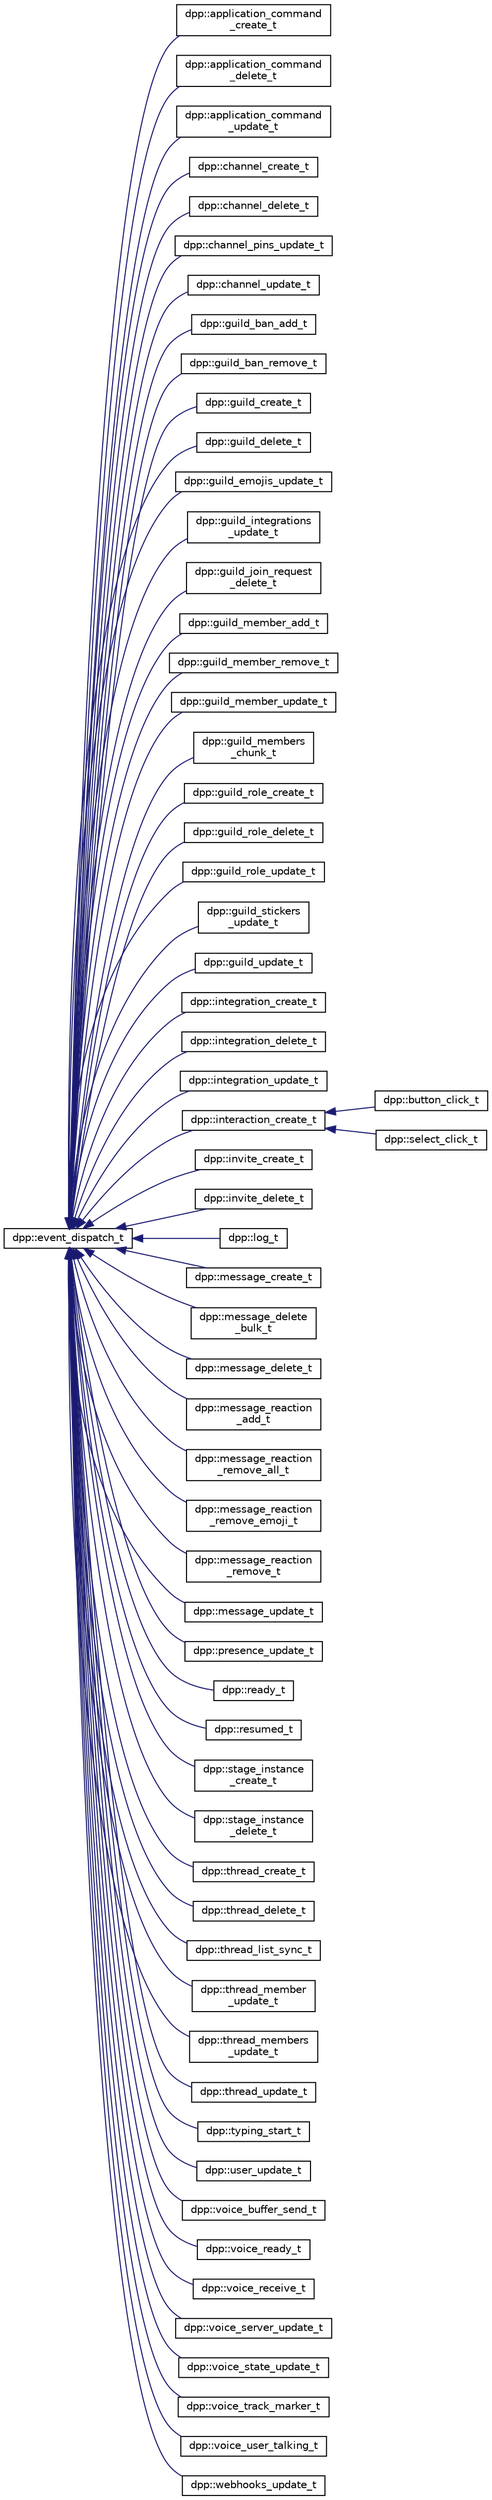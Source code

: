 digraph "Graphical Class Hierarchy"
{
 // INTERACTIVE_SVG=YES
 // LATEX_PDF_SIZE
  bgcolor="transparent";
  edge [fontname="Helvetica",fontsize="10",labelfontname="Helvetica",labelfontsize="10"];
  node [fontname="Helvetica",fontsize="10",shape=record];
  rankdir="LR";
  Node0 [label="dpp::event_dispatch_t",height=0.2,width=0.4,color="black",URL="$structdpp_1_1event__dispatch__t.html",tooltip="Base event parameter struct."];
  Node0 -> Node1 [dir="back",color="midnightblue",fontsize="10",style="solid",fontname="Helvetica"];
  Node1 [label="dpp::application_command\l_create_t",height=0.2,width=0.4,color="black",URL="$structdpp_1_1application__command__create__t.html",tooltip="Create application slash command."];
  Node0 -> Node2 [dir="back",color="midnightblue",fontsize="10",style="solid",fontname="Helvetica"];
  Node2 [label="dpp::application_command\l_delete_t",height=0.2,width=0.4,color="black",URL="$structdpp_1_1application__command__delete__t.html",tooltip=" "];
  Node0 -> Node3 [dir="back",color="midnightblue",fontsize="10",style="solid",fontname="Helvetica"];
  Node3 [label="dpp::application_command\l_update_t",height=0.2,width=0.4,color="black",URL="$structdpp_1_1application__command__update__t.html",tooltip="Update application slash command."];
  Node0 -> Node4 [dir="back",color="midnightblue",fontsize="10",style="solid",fontname="Helvetica"];
  Node4 [label="dpp::channel_create_t",height=0.2,width=0.4,color="black",URL="$structdpp_1_1channel__create__t.html",tooltip="Create channel."];
  Node0 -> Node5 [dir="back",color="midnightblue",fontsize="10",style="solid",fontname="Helvetica"];
  Node5 [label="dpp::channel_delete_t",height=0.2,width=0.4,color="black",URL="$structdpp_1_1channel__delete__t.html",tooltip="Delete channel."];
  Node0 -> Node6 [dir="back",color="midnightblue",fontsize="10",style="solid",fontname="Helvetica"];
  Node6 [label="dpp::channel_pins_update_t",height=0.2,width=0.4,color="black",URL="$structdpp_1_1channel__pins__update__t.html",tooltip="Channel pins update."];
  Node0 -> Node7 [dir="back",color="midnightblue",fontsize="10",style="solid",fontname="Helvetica"];
  Node7 [label="dpp::channel_update_t",height=0.2,width=0.4,color="black",URL="$structdpp_1_1channel__update__t.html",tooltip="Update channel."];
  Node0 -> Node8 [dir="back",color="midnightblue",fontsize="10",style="solid",fontname="Helvetica"];
  Node8 [label="dpp::guild_ban_add_t",height=0.2,width=0.4,color="black",URL="$structdpp_1_1guild__ban__add__t.html",tooltip="Guild ban add."];
  Node0 -> Node9 [dir="back",color="midnightblue",fontsize="10",style="solid",fontname="Helvetica"];
  Node9 [label="dpp::guild_ban_remove_t",height=0.2,width=0.4,color="black",URL="$structdpp_1_1guild__ban__remove__t.html",tooltip="Guild ban remove."];
  Node0 -> Node10 [dir="back",color="midnightblue",fontsize="10",style="solid",fontname="Helvetica"];
  Node10 [label="dpp::guild_create_t",height=0.2,width=0.4,color="black",URL="$structdpp_1_1guild__create__t.html",tooltip="Create guild."];
  Node0 -> Node11 [dir="back",color="midnightblue",fontsize="10",style="solid",fontname="Helvetica"];
  Node11 [label="dpp::guild_delete_t",height=0.2,width=0.4,color="black",URL="$structdpp_1_1guild__delete__t.html",tooltip="Delete guild."];
  Node0 -> Node12 [dir="back",color="midnightblue",fontsize="10",style="solid",fontname="Helvetica"];
  Node12 [label="dpp::guild_emojis_update_t",height=0.2,width=0.4,color="black",URL="$structdpp_1_1guild__emojis__update__t.html",tooltip="Guild emojis update."];
  Node0 -> Node13 [dir="back",color="midnightblue",fontsize="10",style="solid",fontname="Helvetica"];
  Node13 [label="dpp::guild_integrations\l_update_t",height=0.2,width=0.4,color="black",URL="$structdpp_1_1guild__integrations__update__t.html",tooltip="Guild integrations update."];
  Node0 -> Node14 [dir="back",color="midnightblue",fontsize="10",style="solid",fontname="Helvetica"];
  Node14 [label="dpp::guild_join_request\l_delete_t",height=0.2,width=0.4,color="black",URL="$structdpp_1_1guild__join__request__delete__t.html",tooltip="Guild join request delete (user declined membership screening)"];
  Node0 -> Node15 [dir="back",color="midnightblue",fontsize="10",style="solid",fontname="Helvetica"];
  Node15 [label="dpp::guild_member_add_t",height=0.2,width=0.4,color="black",URL="$structdpp_1_1guild__member__add__t.html",tooltip="Guild member add."];
  Node0 -> Node16 [dir="back",color="midnightblue",fontsize="10",style="solid",fontname="Helvetica"];
  Node16 [label="dpp::guild_member_remove_t",height=0.2,width=0.4,color="black",URL="$structdpp_1_1guild__member__remove__t.html",tooltip="Guild member remove."];
  Node0 -> Node17 [dir="back",color="midnightblue",fontsize="10",style="solid",fontname="Helvetica"];
  Node17 [label="dpp::guild_member_update_t",height=0.2,width=0.4,color="black",URL="$structdpp_1_1guild__member__update__t.html",tooltip="Guild member update."];
  Node0 -> Node18 [dir="back",color="midnightblue",fontsize="10",style="solid",fontname="Helvetica"];
  Node18 [label="dpp::guild_members\l_chunk_t",height=0.2,width=0.4,color="black",URL="$structdpp_1_1guild__members__chunk__t.html",tooltip="Guild members chunk."];
  Node0 -> Node19 [dir="back",color="midnightblue",fontsize="10",style="solid",fontname="Helvetica"];
  Node19 [label="dpp::guild_role_create_t",height=0.2,width=0.4,color="black",URL="$structdpp_1_1guild__role__create__t.html",tooltip="Guild role create."];
  Node0 -> Node20 [dir="back",color="midnightblue",fontsize="10",style="solid",fontname="Helvetica"];
  Node20 [label="dpp::guild_role_delete_t",height=0.2,width=0.4,color="black",URL="$structdpp_1_1guild__role__delete__t.html",tooltip="Guild role delete."];
  Node0 -> Node21 [dir="back",color="midnightblue",fontsize="10",style="solid",fontname="Helvetica"];
  Node21 [label="dpp::guild_role_update_t",height=0.2,width=0.4,color="black",URL="$structdpp_1_1guild__role__update__t.html",tooltip="Guild role update."];
  Node0 -> Node22 [dir="back",color="midnightblue",fontsize="10",style="solid",fontname="Helvetica"];
  Node22 [label="dpp::guild_stickers\l_update_t",height=0.2,width=0.4,color="black",URL="$structdpp_1_1guild__stickers__update__t.html",tooltip="Update guild stickers."];
  Node0 -> Node23 [dir="back",color="midnightblue",fontsize="10",style="solid",fontname="Helvetica"];
  Node23 [label="dpp::guild_update_t",height=0.2,width=0.4,color="black",URL="$structdpp_1_1guild__update__t.html",tooltip="Guild update."];
  Node0 -> Node24 [dir="back",color="midnightblue",fontsize="10",style="solid",fontname="Helvetica"];
  Node24 [label="dpp::integration_create_t",height=0.2,width=0.4,color="black",URL="$structdpp_1_1integration__create__t.html",tooltip="Integration create."];
  Node0 -> Node25 [dir="back",color="midnightblue",fontsize="10",style="solid",fontname="Helvetica"];
  Node25 [label="dpp::integration_delete_t",height=0.2,width=0.4,color="black",URL="$structdpp_1_1integration__delete__t.html",tooltip="Integration delete."];
  Node0 -> Node26 [dir="back",color="midnightblue",fontsize="10",style="solid",fontname="Helvetica"];
  Node26 [label="dpp::integration_update_t",height=0.2,width=0.4,color="black",URL="$structdpp_1_1integration__update__t.html",tooltip="Integration update."];
  Node0 -> Node27 [dir="back",color="midnightblue",fontsize="10",style="solid",fontname="Helvetica"];
  Node27 [label="dpp::interaction_create_t",height=0.2,width=0.4,color="black",URL="$structdpp_1_1interaction__create__t.html",tooltip="Create interaction."];
  Node27 -> Node28 [dir="back",color="midnightblue",fontsize="10",style="solid",fontname="Helvetica"];
  Node28 [label="dpp::button_click_t",height=0.2,width=0.4,color="black",URL="$structdpp_1_1button__click__t.html",tooltip="Click on button."];
  Node27 -> Node29 [dir="back",color="midnightblue",fontsize="10",style="solid",fontname="Helvetica"];
  Node29 [label="dpp::select_click_t",height=0.2,width=0.4,color="black",URL="$structdpp_1_1select__click__t.html",tooltip="Click on select."];
  Node0 -> Node30 [dir="back",color="midnightblue",fontsize="10",style="solid",fontname="Helvetica"];
  Node30 [label="dpp::invite_create_t",height=0.2,width=0.4,color="black",URL="$structdpp_1_1invite__create__t.html",tooltip="Invite create."];
  Node0 -> Node31 [dir="back",color="midnightblue",fontsize="10",style="solid",fontname="Helvetica"];
  Node31 [label="dpp::invite_delete_t",height=0.2,width=0.4,color="black",URL="$structdpp_1_1invite__delete__t.html",tooltip="Invite delete."];
  Node0 -> Node32 [dir="back",color="midnightblue",fontsize="10",style="solid",fontname="Helvetica"];
  Node32 [label="dpp::log_t",height=0.2,width=0.4,color="black",URL="$structdpp_1_1log__t.html",tooltip="Log messages."];
  Node0 -> Node33 [dir="back",color="midnightblue",fontsize="10",style="solid",fontname="Helvetica"];
  Node33 [label="dpp::message_create_t",height=0.2,width=0.4,color="black",URL="$structdpp_1_1message__create__t.html",tooltip="Create message."];
  Node0 -> Node34 [dir="back",color="midnightblue",fontsize="10",style="solid",fontname="Helvetica"];
  Node34 [label="dpp::message_delete\l_bulk_t",height=0.2,width=0.4,color="black",URL="$structdpp_1_1message__delete__bulk__t.html",tooltip="Message delete bulk."];
  Node0 -> Node35 [dir="back",color="midnightblue",fontsize="10",style="solid",fontname="Helvetica"];
  Node35 [label="dpp::message_delete_t",height=0.2,width=0.4,color="black",URL="$structdpp_1_1message__delete__t.html",tooltip="Message Deleted."];
  Node0 -> Node36 [dir="back",color="midnightblue",fontsize="10",style="solid",fontname="Helvetica"];
  Node36 [label="dpp::message_reaction\l_add_t",height=0.2,width=0.4,color="black",URL="$structdpp_1_1message__reaction__add__t.html",tooltip="Message reaction add."];
  Node0 -> Node37 [dir="back",color="midnightblue",fontsize="10",style="solid",fontname="Helvetica"];
  Node37 [label="dpp::message_reaction\l_remove_all_t",height=0.2,width=0.4,color="black",URL="$structdpp_1_1message__reaction__remove__all__t.html",tooltip="Message remove all reactions."];
  Node0 -> Node38 [dir="back",color="midnightblue",fontsize="10",style="solid",fontname="Helvetica"];
  Node38 [label="dpp::message_reaction\l_remove_emoji_t",height=0.2,width=0.4,color="black",URL="$structdpp_1_1message__reaction__remove__emoji__t.html",tooltip="Message remove emoji."];
  Node0 -> Node39 [dir="back",color="midnightblue",fontsize="10",style="solid",fontname="Helvetica"];
  Node39 [label="dpp::message_reaction\l_remove_t",height=0.2,width=0.4,color="black",URL="$structdpp_1_1message__reaction__remove__t.html",tooltip="Message reaction remove."];
  Node0 -> Node40 [dir="back",color="midnightblue",fontsize="10",style="solid",fontname="Helvetica"];
  Node40 [label="dpp::message_update_t",height=0.2,width=0.4,color="black",URL="$structdpp_1_1message__update__t.html",tooltip="Message update."];
  Node0 -> Node41 [dir="back",color="midnightblue",fontsize="10",style="solid",fontname="Helvetica"];
  Node41 [label="dpp::presence_update_t",height=0.2,width=0.4,color="black",URL="$structdpp_1_1presence__update__t.html",tooltip="Presence update."];
  Node0 -> Node42 [dir="back",color="midnightblue",fontsize="10",style="solid",fontname="Helvetica"];
  Node42 [label="dpp::ready_t",height=0.2,width=0.4,color="black",URL="$structdpp_1_1ready__t.html",tooltip="Session ready."];
  Node0 -> Node43 [dir="back",color="midnightblue",fontsize="10",style="solid",fontname="Helvetica"];
  Node43 [label="dpp::resumed_t",height=0.2,width=0.4,color="black",URL="$structdpp_1_1resumed__t.html",tooltip="Session resumed."];
  Node0 -> Node44 [dir="back",color="midnightblue",fontsize="10",style="solid",fontname="Helvetica"];
  Node44 [label="dpp::stage_instance\l_create_t",height=0.2,width=0.4,color="black",URL="$structdpp_1_1stage__instance__create__t.html",tooltip="Create stage instance."];
  Node0 -> Node45 [dir="back",color="midnightblue",fontsize="10",style="solid",fontname="Helvetica"];
  Node45 [label="dpp::stage_instance\l_delete_t",height=0.2,width=0.4,color="black",URL="$structdpp_1_1stage__instance__delete__t.html",tooltip="Delete stage instance."];
  Node0 -> Node46 [dir="back",color="midnightblue",fontsize="10",style="solid",fontname="Helvetica"];
  Node46 [label="dpp::thread_create_t",height=0.2,width=0.4,color="black",URL="$structdpp_1_1thread__create__t.html",tooltip="Thread Create."];
  Node0 -> Node47 [dir="back",color="midnightblue",fontsize="10",style="solid",fontname="Helvetica"];
  Node47 [label="dpp::thread_delete_t",height=0.2,width=0.4,color="black",URL="$structdpp_1_1thread__delete__t.html",tooltip=" "];
  Node0 -> Node48 [dir="back",color="midnightblue",fontsize="10",style="solid",fontname="Helvetica"];
  Node48 [label="dpp::thread_list_sync_t",height=0.2,width=0.4,color="black",URL="$structdpp_1_1thread__list__sync__t.html",tooltip="Thread List Sync."];
  Node0 -> Node49 [dir="back",color="midnightblue",fontsize="10",style="solid",fontname="Helvetica"];
  Node49 [label="dpp::thread_member\l_update_t",height=0.2,width=0.4,color="black",URL="$structdpp_1_1thread__member__update__t.html",tooltip="Thread Member Update."];
  Node0 -> Node50 [dir="back",color="midnightblue",fontsize="10",style="solid",fontname="Helvetica"];
  Node50 [label="dpp::thread_members\l_update_t",height=0.2,width=0.4,color="black",URL="$structdpp_1_1thread__members__update__t.html",tooltip="Thread Members Update."];
  Node0 -> Node51 [dir="back",color="midnightblue",fontsize="10",style="solid",fontname="Helvetica"];
  Node51 [label="dpp::thread_update_t",height=0.2,width=0.4,color="black",URL="$structdpp_1_1thread__update__t.html",tooltip="Thread Update."];
  Node0 -> Node52 [dir="back",color="midnightblue",fontsize="10",style="solid",fontname="Helvetica"];
  Node52 [label="dpp::typing_start_t",height=0.2,width=0.4,color="black",URL="$structdpp_1_1typing__start__t.html",tooltip="Typing start."];
  Node0 -> Node53 [dir="back",color="midnightblue",fontsize="10",style="solid",fontname="Helvetica"];
  Node53 [label="dpp::user_update_t",height=0.2,width=0.4,color="black",URL="$structdpp_1_1user__update__t.html",tooltip=" "];
  Node0 -> Node54 [dir="back",color="midnightblue",fontsize="10",style="solid",fontname="Helvetica"];
  Node54 [label="dpp::voice_buffer_send_t",height=0.2,width=0.4,color="black",URL="$structdpp_1_1voice__buffer__send__t.html",tooltip="voice buffer send"];
  Node0 -> Node55 [dir="back",color="midnightblue",fontsize="10",style="solid",fontname="Helvetica"];
  Node55 [label="dpp::voice_ready_t",height=0.2,width=0.4,color="black",URL="$structdpp_1_1voice__ready__t.html",tooltip="voice user talking"];
  Node0 -> Node56 [dir="back",color="midnightblue",fontsize="10",style="solid",fontname="Helvetica"];
  Node56 [label="dpp::voice_receive_t",height=0.2,width=0.4,color="black",URL="$structdpp_1_1voice__receive__t.html",tooltip="voice receive packet"];
  Node0 -> Node57 [dir="back",color="midnightblue",fontsize="10",style="solid",fontname="Helvetica"];
  Node57 [label="dpp::voice_server_update_t",height=0.2,width=0.4,color="black",URL="$structdpp_1_1voice__server__update__t.html",tooltip="Voice server update."];
  Node0 -> Node58 [dir="back",color="midnightblue",fontsize="10",style="solid",fontname="Helvetica"];
  Node58 [label="dpp::voice_state_update_t",height=0.2,width=0.4,color="black",URL="$structdpp_1_1voice__state__update__t.html",tooltip="Voice state update."];
  Node0 -> Node59 [dir="back",color="midnightblue",fontsize="10",style="solid",fontname="Helvetica"];
  Node59 [label="dpp::voice_track_marker_t",height=0.2,width=0.4,color="black",URL="$structdpp_1_1voice__track__marker__t.html",tooltip="Voice state update."];
  Node0 -> Node60 [dir="back",color="midnightblue",fontsize="10",style="solid",fontname="Helvetica"];
  Node60 [label="dpp::voice_user_talking_t",height=0.2,width=0.4,color="black",URL="$structdpp_1_1voice__user__talking__t.html",tooltip="voice user talking"];
  Node0 -> Node61 [dir="back",color="midnightblue",fontsize="10",style="solid",fontname="Helvetica"];
  Node61 [label="dpp::webhooks_update_t",height=0.2,width=0.4,color="black",URL="$structdpp_1_1webhooks__update__t.html",tooltip="Webhooks update."];
}
